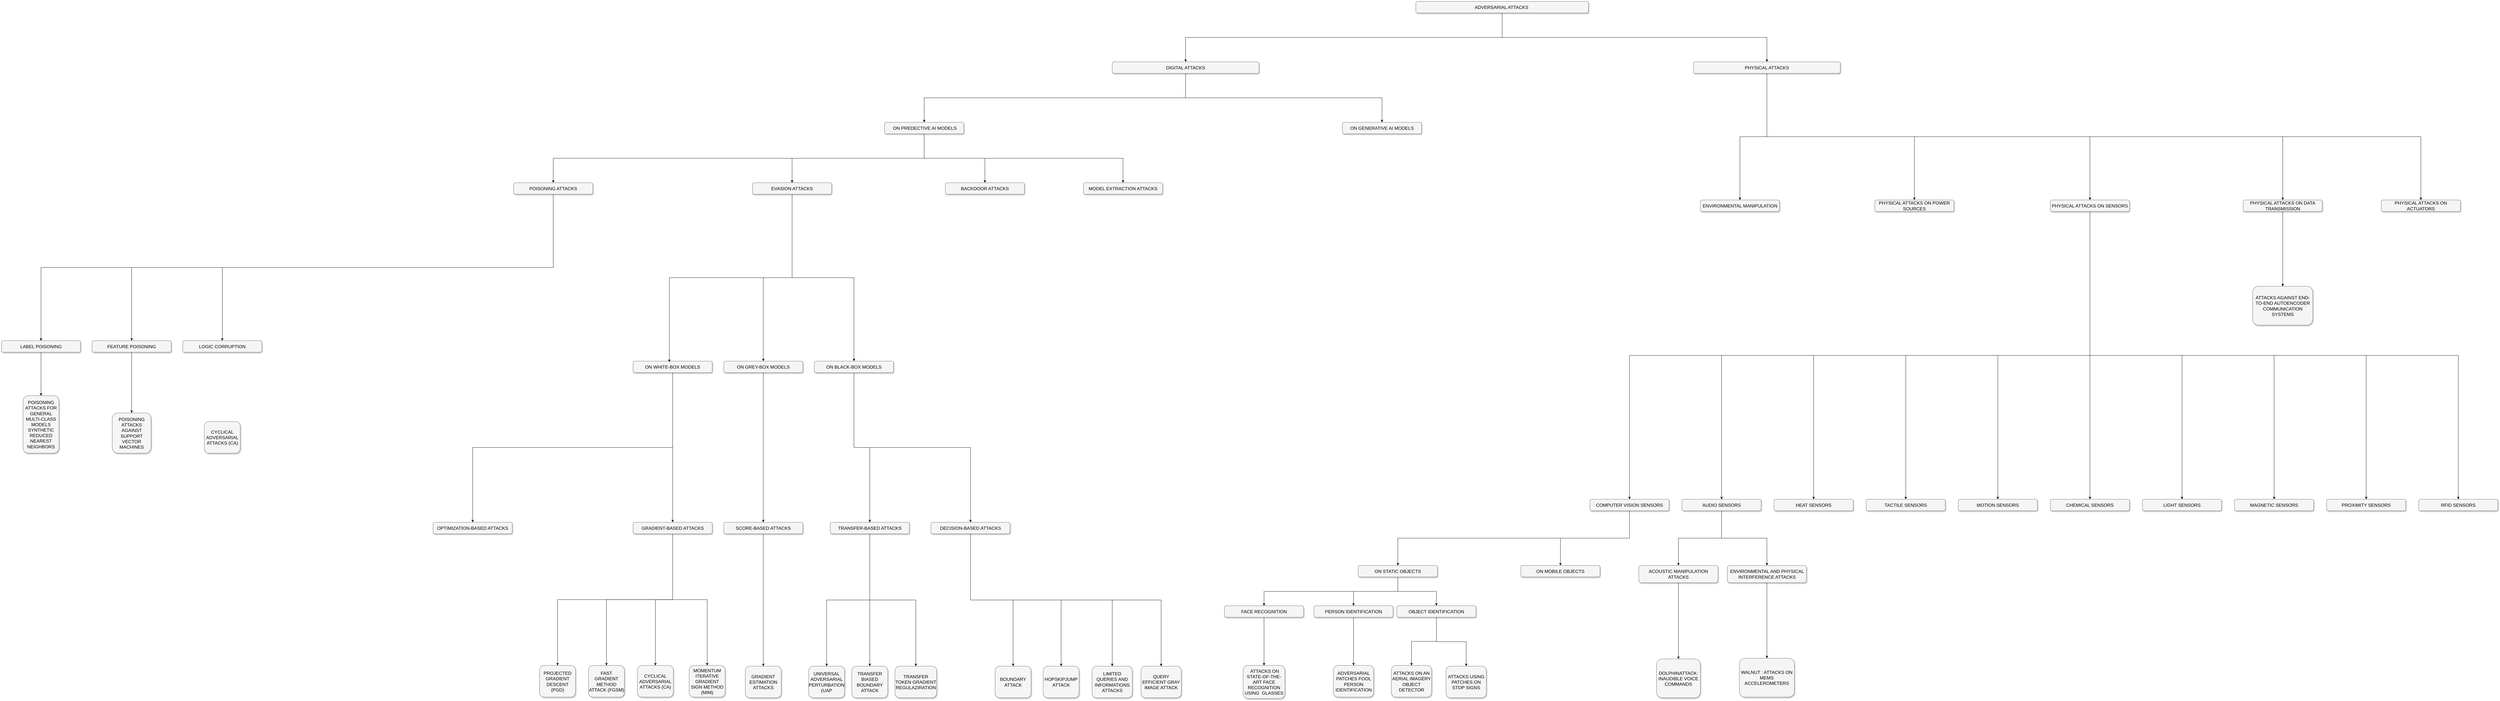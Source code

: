 <mxfile version="23.1.5" type="github">
  <diagram name="Page-1" id="b98fa263-6416-c6ec-5b7d-78bf54ef71d0">
    <mxGraphModel dx="7172.5" dy="1012" grid="1" gridSize="10" guides="1" tooltips="1" connect="1" arrows="1" fold="1" page="1" pageScale="1.5" pageWidth="1169" pageHeight="826" background="none" math="0" shadow="0">
      <root>
        <mxCell id="0" style=";html=1;" />
        <mxCell id="1" style=";html=1;" parent="0" />
        <mxCell id="x_1_iU8MJ9YoaZBr5OPV-16" style="edgeStyle=orthogonalEdgeStyle;rounded=0;orthogonalLoop=1;jettySize=auto;html=1;exitX=0.5;exitY=1;exitDx=0;exitDy=0;entryX=0.5;entryY=0;entryDx=0;entryDy=0;" parent="1" source="303ed1de8c2c98b4-3" target="303ed1de8c2c98b4-4" edge="1">
          <mxGeometry relative="1" as="geometry" />
        </mxCell>
        <mxCell id="x_1_iU8MJ9YoaZBr5OPV-17" style="edgeStyle=orthogonalEdgeStyle;rounded=0;orthogonalLoop=1;jettySize=auto;html=1;exitX=0.5;exitY=1;exitDx=0;exitDy=0;entryX=0.5;entryY=0;entryDx=0;entryDy=0;" parent="1" source="303ed1de8c2c98b4-3" target="x_1_iU8MJ9YoaZBr5OPV-1" edge="1">
          <mxGeometry relative="1" as="geometry" />
        </mxCell>
        <mxCell id="303ed1de8c2c98b4-3" value="ADVERSARIAL ATTACKS&amp;nbsp;" style="whiteSpace=wrap;html=1;rounded=1;shadow=1;strokeWidth=1;fontSize=16;align=center;fillColor=#f5f5f5;strokeColor=#666666;" parent="1" vertex="1">
          <mxGeometry x="585" y="20" width="600" height="40" as="geometry" />
        </mxCell>
        <mxCell id="x_1_iU8MJ9YoaZBr5OPV-14" style="edgeStyle=orthogonalEdgeStyle;rounded=0;orthogonalLoop=1;jettySize=auto;html=1;exitX=0.5;exitY=1;exitDx=0;exitDy=0;entryX=0.5;entryY=0;entryDx=0;entryDy=0;" parent="1" source="303ed1de8c2c98b4-4" target="303ed1de8c2c98b4-5" edge="1">
          <mxGeometry relative="1" as="geometry" />
        </mxCell>
        <mxCell id="x_1_iU8MJ9YoaZBr5OPV-15" style="edgeStyle=orthogonalEdgeStyle;rounded=0;orthogonalLoop=1;jettySize=auto;html=1;exitX=0.5;exitY=1;exitDx=0;exitDy=0;entryX=0.5;entryY=0;entryDx=0;entryDy=0;" parent="1" source="303ed1de8c2c98b4-4" target="303ed1de8c2c98b4-6" edge="1">
          <mxGeometry relative="1" as="geometry" />
        </mxCell>
        <mxCell id="303ed1de8c2c98b4-4" value="DIGITAL ATTACKS" style="whiteSpace=wrap;html=1;rounded=1;shadow=1;strokeWidth=1;fontSize=16;align=center;fillColor=#f5f5f5;strokeColor=#666666;" parent="1" vertex="1">
          <mxGeometry x="-470" y="230" width="510" height="40" as="geometry" />
        </mxCell>
        <mxCell id="x_1_iU8MJ9YoaZBr5OPV-18" style="edgeStyle=orthogonalEdgeStyle;rounded=0;orthogonalLoop=1;jettySize=auto;html=1;exitX=0.5;exitY=1;exitDx=0;exitDy=0;entryX=0.5;entryY=0;entryDx=0;entryDy=0;" parent="1" source="303ed1de8c2c98b4-5" target="303ed1de8c2c98b4-7" edge="1">
          <mxGeometry relative="1" as="geometry" />
        </mxCell>
        <mxCell id="x_1_iU8MJ9YoaZBr5OPV-19" style="edgeStyle=orthogonalEdgeStyle;rounded=0;orthogonalLoop=1;jettySize=auto;html=1;exitX=0.5;exitY=1;exitDx=0;exitDy=0;entryX=0.5;entryY=0;entryDx=0;entryDy=0;" parent="1" source="303ed1de8c2c98b4-5" target="x_1_iU8MJ9YoaZBr5OPV-7" edge="1">
          <mxGeometry relative="1" as="geometry" />
        </mxCell>
        <mxCell id="x_1_iU8MJ9YoaZBr5OPV-20" style="edgeStyle=orthogonalEdgeStyle;rounded=0;orthogonalLoop=1;jettySize=auto;html=1;exitX=0.5;exitY=1;exitDx=0;exitDy=0;entryX=0.5;entryY=0;entryDx=0;entryDy=0;" parent="1" source="303ed1de8c2c98b4-5" target="x_1_iU8MJ9YoaZBr5OPV-8" edge="1">
          <mxGeometry relative="1" as="geometry" />
        </mxCell>
        <mxCell id="x_1_iU8MJ9YoaZBr5OPV-21" style="edgeStyle=orthogonalEdgeStyle;rounded=0;orthogonalLoop=1;jettySize=auto;html=1;exitX=0.5;exitY=1;exitDx=0;exitDy=0;entryX=0.5;entryY=0;entryDx=0;entryDy=0;" parent="1" source="303ed1de8c2c98b4-5" target="x_1_iU8MJ9YoaZBr5OPV-10" edge="1">
          <mxGeometry relative="1" as="geometry" />
        </mxCell>
        <mxCell id="303ed1de8c2c98b4-5" value="&amp;nbsp;ON PREDECTIVE AI MODELS" style="whiteSpace=wrap;html=1;rounded=1;shadow=1;strokeWidth=1;fontSize=16;align=center;fillColor=#f5f5f5;strokeColor=#666666;" parent="1" vertex="1">
          <mxGeometry x="-1261" y="440" width="275" height="40" as="geometry" />
        </mxCell>
        <mxCell id="303ed1de8c2c98b4-6" value="ON GENERATIVE AI MODELS" style="whiteSpace=wrap;html=1;rounded=1;shadow=1;strokeWidth=1;fontSize=16;align=center;fillColor=#f5f5f5;strokeColor=#666666;" parent="1" vertex="1">
          <mxGeometry x="330" y="440" width="275" height="40" as="geometry" />
        </mxCell>
        <mxCell id="tsUmsVvnLOJx5vo8wTvV-5" style="edgeStyle=orthogonalEdgeStyle;rounded=0;orthogonalLoop=1;jettySize=auto;html=1;exitX=0.5;exitY=1;exitDx=0;exitDy=0;entryX=0.5;entryY=0;entryDx=0;entryDy=0;" edge="1" parent="1" source="303ed1de8c2c98b4-7" target="tsUmsVvnLOJx5vo8wTvV-3">
          <mxGeometry relative="1" as="geometry" />
        </mxCell>
        <mxCell id="tsUmsVvnLOJx5vo8wTvV-6" style="edgeStyle=orthogonalEdgeStyle;rounded=0;orthogonalLoop=1;jettySize=auto;html=1;exitX=0.5;exitY=1;exitDx=0;exitDy=0;" edge="1" parent="1" source="303ed1de8c2c98b4-7" target="tsUmsVvnLOJx5vo8wTvV-2">
          <mxGeometry relative="1" as="geometry" />
        </mxCell>
        <mxCell id="tsUmsVvnLOJx5vo8wTvV-7" style="edgeStyle=orthogonalEdgeStyle;rounded=0;orthogonalLoop=1;jettySize=auto;html=1;exitX=0.5;exitY=1;exitDx=0;exitDy=0;entryX=0.5;entryY=0;entryDx=0;entryDy=0;" edge="1" parent="1" source="303ed1de8c2c98b4-7" target="tsUmsVvnLOJx5vo8wTvV-4">
          <mxGeometry relative="1" as="geometry" />
        </mxCell>
        <mxCell id="303ed1de8c2c98b4-7" value="POISONING ATTACKS" style="whiteSpace=wrap;html=1;rounded=1;shadow=1;strokeWidth=1;fontSize=16;align=center;fillColor=#f5f5f5;strokeColor=#666666;" parent="1" vertex="1">
          <mxGeometry x="-2550" y="650" width="275" height="40" as="geometry" />
        </mxCell>
        <mxCell id="303ed1de8c2c98b4-27" value="MOMENTUM ITERATIVE GRADIENT SIGN METHOD (MIM)" style="whiteSpace=wrap;html=1;rounded=1;shadow=1;strokeWidth=1;fontSize=16;align=center;fillColor=#f5f5f5;strokeColor=#666666;" parent="1" vertex="1">
          <mxGeometry x="-1940" y="2327.5" width="125" height="110" as="geometry" />
        </mxCell>
        <mxCell id="303ed1de8c2c98b4-37" value="&lt;span&gt;UNIVERSAL ADVERSARIAL PERTURBATION (UAP&lt;/span&gt;" style="whiteSpace=wrap;html=1;rounded=1;shadow=1;strokeWidth=1;fontSize=16;align=center;fillColor=#f5f5f5;strokeColor=#666666;" parent="1" vertex="1">
          <mxGeometry x="-1525" y="2330" width="125" height="110" as="geometry" />
        </mxCell>
        <mxCell id="303ed1de8c2c98b4-49" value="FAST GRADIENT METHOD ATTACK (FGSM)" style="whiteSpace=wrap;html=1;rounded=1;shadow=1;strokeWidth=1;fontSize=16;align=center;fillColor=#f5f5f5;strokeColor=#666666;" parent="1" vertex="1">
          <mxGeometry x="-2290" y="2327.5" width="125" height="110" as="geometry" />
        </mxCell>
        <mxCell id="303ed1de8c2c98b4-50" value="&lt;span&gt;GRADIENT ESTIMATION ATTACKS&lt;/span&gt;" style="whiteSpace=wrap;html=1;rounded=1;shadow=1;strokeWidth=1;fontSize=16;align=center;fillColor=#f5f5f5;strokeColor=#666666;" parent="1" vertex="1">
          <mxGeometry x="-1745" y="2330" width="125" height="110" as="geometry" />
        </mxCell>
        <mxCell id="303ed1de8c2c98b4-59" value="&lt;span&gt;CYCLICAL ADVERSARIAL ATTACKS (CA)&lt;/span&gt;" style="whiteSpace=wrap;html=1;rounded=1;shadow=1;strokeWidth=1;fontSize=16;align=center;fillColor=#f5f5f5;strokeColor=#666666;" parent="1" vertex="1">
          <mxGeometry x="-2120" y="2327.5" width="125" height="110" as="geometry" />
        </mxCell>
        <mxCell id="WFDlAAHb3bw9WzpUW1FV-6" style="edgeStyle=orthogonalEdgeStyle;rounded=0;orthogonalLoop=1;jettySize=auto;html=1;exitX=0.5;exitY=1;exitDx=0;exitDy=0;entryX=0.5;entryY=0;entryDx=0;entryDy=0;" parent="1" source="x_1_iU8MJ9YoaZBr5OPV-1" target="WFDlAAHb3bw9WzpUW1FV-5" edge="1">
          <mxGeometry relative="1" as="geometry" />
        </mxCell>
        <mxCell id="WFDlAAHb3bw9WzpUW1FV-7" style="edgeStyle=orthogonalEdgeStyle;rounded=0;orthogonalLoop=1;jettySize=auto;html=1;exitX=0.5;exitY=1;exitDx=0;exitDy=0;entryX=0.5;entryY=0;entryDx=0;entryDy=0;" parent="1" source="x_1_iU8MJ9YoaZBr5OPV-1" target="WFDlAAHb3bw9WzpUW1FV-1" edge="1">
          <mxGeometry relative="1" as="geometry" />
        </mxCell>
        <mxCell id="WFDlAAHb3bw9WzpUW1FV-8" style="edgeStyle=orthogonalEdgeStyle;rounded=0;orthogonalLoop=1;jettySize=auto;html=1;exitX=0.5;exitY=1;exitDx=0;exitDy=0;entryX=0.5;entryY=0;entryDx=0;entryDy=0;" parent="1" source="x_1_iU8MJ9YoaZBr5OPV-1" target="WFDlAAHb3bw9WzpUW1FV-2" edge="1">
          <mxGeometry relative="1" as="geometry" />
        </mxCell>
        <mxCell id="WFDlAAHb3bw9WzpUW1FV-9" style="edgeStyle=orthogonalEdgeStyle;rounded=0;orthogonalLoop=1;jettySize=auto;html=1;exitX=0.5;exitY=1;exitDx=0;exitDy=0;entryX=0.5;entryY=0;entryDx=0;entryDy=0;" parent="1" source="x_1_iU8MJ9YoaZBr5OPV-1" target="WFDlAAHb3bw9WzpUW1FV-3" edge="1">
          <mxGeometry relative="1" as="geometry" />
        </mxCell>
        <mxCell id="WFDlAAHb3bw9WzpUW1FV-10" style="edgeStyle=orthogonalEdgeStyle;rounded=0;orthogonalLoop=1;jettySize=auto;html=1;exitX=0.5;exitY=1;exitDx=0;exitDy=0;entryX=0.5;entryY=0;entryDx=0;entryDy=0;" parent="1" source="x_1_iU8MJ9YoaZBr5OPV-1" target="WFDlAAHb3bw9WzpUW1FV-4" edge="1">
          <mxGeometry relative="1" as="geometry" />
        </mxCell>
        <mxCell id="x_1_iU8MJ9YoaZBr5OPV-1" value="PHYSICAL ATTACKS" style="whiteSpace=wrap;html=1;rounded=1;shadow=1;strokeWidth=1;fontSize=16;align=center;fillColor=#f5f5f5;strokeColor=#666666;" parent="1" vertex="1">
          <mxGeometry x="1550" y="230" width="510" height="40" as="geometry" />
        </mxCell>
        <mxCell id="x_1_iU8MJ9YoaZBr5OPV-28" style="edgeStyle=orthogonalEdgeStyle;rounded=0;orthogonalLoop=1;jettySize=auto;html=1;exitX=0.5;exitY=1;exitDx=0;exitDy=0;entryX=0.5;entryY=0;entryDx=0;entryDy=0;" parent="1" source="x_1_iU8MJ9YoaZBr5OPV-7" target="x_1_iU8MJ9YoaZBr5OPV-22" edge="1">
          <mxGeometry relative="1" as="geometry" />
        </mxCell>
        <mxCell id="x_1_iU8MJ9YoaZBr5OPV-29" style="edgeStyle=orthogonalEdgeStyle;rounded=0;orthogonalLoop=1;jettySize=auto;html=1;exitX=0.5;exitY=1;exitDx=0;exitDy=0;entryX=0.5;entryY=0;entryDx=0;entryDy=0;" parent="1" source="x_1_iU8MJ9YoaZBr5OPV-7" target="x_1_iU8MJ9YoaZBr5OPV-25" edge="1">
          <mxGeometry relative="1" as="geometry" />
        </mxCell>
        <mxCell id="x_1_iU8MJ9YoaZBr5OPV-7" value="EVASION ATTACKS" style="whiteSpace=wrap;html=1;rounded=1;shadow=1;strokeWidth=1;fontSize=16;align=center;fillColor=#f5f5f5;strokeColor=#666666;" parent="1" vertex="1">
          <mxGeometry x="-1720" y="650" width="275" height="40" as="geometry" />
        </mxCell>
        <mxCell id="x_1_iU8MJ9YoaZBr5OPV-8" value="BACKDOOR ATTACKS" style="whiteSpace=wrap;html=1;rounded=1;shadow=1;strokeWidth=1;fontSize=16;align=center;fillColor=#f5f5f5;strokeColor=#666666;" parent="1" vertex="1">
          <mxGeometry x="-1050" y="650" width="275" height="40" as="geometry" />
        </mxCell>
        <mxCell id="x_1_iU8MJ9YoaZBr5OPV-10" value="MODEL EXTRACTION ATTACKS" style="whiteSpace=wrap;html=1;rounded=1;shadow=1;strokeWidth=1;fontSize=16;align=center;fillColor=#f5f5f5;strokeColor=#666666;" parent="1" vertex="1">
          <mxGeometry x="-570" y="650" width="275" height="40" as="geometry" />
        </mxCell>
        <mxCell id="x_1_iU8MJ9YoaZBr5OPV-36" style="edgeStyle=orthogonalEdgeStyle;rounded=0;orthogonalLoop=1;jettySize=auto;html=1;exitX=0.5;exitY=1;exitDx=0;exitDy=0;entryX=0.5;entryY=0;entryDx=0;entryDy=0;" parent="1" source="x_1_iU8MJ9YoaZBr5OPV-22" target="x_1_iU8MJ9YoaZBr5OPV-31" edge="1">
          <mxGeometry relative="1" as="geometry" />
        </mxCell>
        <mxCell id="x_1_iU8MJ9YoaZBr5OPV-22" value="ON GREY-BOX MODELS" style="whiteSpace=wrap;html=1;rounded=1;shadow=1;strokeWidth=1;fontSize=16;align=center;fillColor=#f5f5f5;strokeColor=#666666;" parent="1" vertex="1">
          <mxGeometry x="-1820" y="1270" width="275" height="40" as="geometry" />
        </mxCell>
        <mxCell id="x_1_iU8MJ9YoaZBr5OPV-35" style="edgeStyle=orthogonalEdgeStyle;rounded=0;orthogonalLoop=1;jettySize=auto;html=1;exitX=0.5;exitY=1;exitDx=0;exitDy=0;entryX=0.5;entryY=0;entryDx=0;entryDy=0;" parent="1" source="x_1_iU8MJ9YoaZBr5OPV-23" target="x_1_iU8MJ9YoaZBr5OPV-30" edge="1">
          <mxGeometry relative="1" as="geometry" />
        </mxCell>
        <mxCell id="tsUmsVvnLOJx5vo8wTvV-11" style="edgeStyle=orthogonalEdgeStyle;rounded=0;orthogonalLoop=1;jettySize=auto;html=1;exitX=0.5;exitY=1;exitDx=0;exitDy=0;" edge="1" parent="1" source="x_1_iU8MJ9YoaZBr5OPV-23" target="tsUmsVvnLOJx5vo8wTvV-9">
          <mxGeometry relative="1" as="geometry" />
        </mxCell>
        <mxCell id="x_1_iU8MJ9YoaZBr5OPV-23" value="ON WHITE-BOX MODELS" style="whiteSpace=wrap;html=1;rounded=1;shadow=1;strokeWidth=1;fontSize=16;align=center;fillColor=#f5f5f5;strokeColor=#666666;" parent="1" vertex="1">
          <mxGeometry x="-2135" y="1270" width="275" height="40" as="geometry" />
        </mxCell>
        <mxCell id="x_1_iU8MJ9YoaZBr5OPV-37" style="edgeStyle=orthogonalEdgeStyle;rounded=0;orthogonalLoop=1;jettySize=auto;html=1;exitX=0.5;exitY=1;exitDx=0;exitDy=0;entryX=0.5;entryY=0;entryDx=0;entryDy=0;" parent="1" source="x_1_iU8MJ9YoaZBr5OPV-25" target="x_1_iU8MJ9YoaZBr5OPV-32" edge="1">
          <mxGeometry relative="1" as="geometry" />
        </mxCell>
        <mxCell id="x_1_iU8MJ9YoaZBr5OPV-38" style="edgeStyle=orthogonalEdgeStyle;rounded=0;orthogonalLoop=1;jettySize=auto;html=1;exitX=0.5;exitY=1;exitDx=0;exitDy=0;entryX=0.5;entryY=0;entryDx=0;entryDy=0;" parent="1" source="x_1_iU8MJ9YoaZBr5OPV-25" target="x_1_iU8MJ9YoaZBr5OPV-33" edge="1">
          <mxGeometry relative="1" as="geometry" />
        </mxCell>
        <mxCell id="x_1_iU8MJ9YoaZBr5OPV-25" value="ON BLACK-BOX MODELS" style="whiteSpace=wrap;html=1;rounded=1;shadow=1;strokeWidth=1;fontSize=16;align=center;fillColor=#f5f5f5;strokeColor=#666666;" parent="1" vertex="1">
          <mxGeometry x="-1505" y="1270" width="275" height="40" as="geometry" />
        </mxCell>
        <mxCell id="x_1_iU8MJ9YoaZBr5OPV-26" style="edgeStyle=orthogonalEdgeStyle;rounded=0;orthogonalLoop=1;jettySize=auto;html=1;exitX=0.5;exitY=1;exitDx=0;exitDy=0;entryX=0.458;entryY=0.075;entryDx=0;entryDy=0;entryPerimeter=0;" parent="1" source="x_1_iU8MJ9YoaZBr5OPV-7" target="x_1_iU8MJ9YoaZBr5OPV-23" edge="1">
          <mxGeometry relative="1" as="geometry" />
        </mxCell>
        <mxCell id="x_1_iU8MJ9YoaZBr5OPV-39" style="edgeStyle=orthogonalEdgeStyle;rounded=0;orthogonalLoop=1;jettySize=auto;html=1;exitX=0.5;exitY=1;exitDx=0;exitDy=0;entryX=0.5;entryY=0;entryDx=0;entryDy=0;" parent="1" source="x_1_iU8MJ9YoaZBr5OPV-30" target="303ed1de8c2c98b4-49" edge="1">
          <mxGeometry relative="1" as="geometry" />
        </mxCell>
        <mxCell id="x_1_iU8MJ9YoaZBr5OPV-40" style="edgeStyle=orthogonalEdgeStyle;rounded=0;orthogonalLoop=1;jettySize=auto;html=1;exitX=0.5;exitY=1;exitDx=0;exitDy=0;entryX=0.5;entryY=0;entryDx=0;entryDy=0;" parent="1" source="x_1_iU8MJ9YoaZBr5OPV-30" target="303ed1de8c2c98b4-59" edge="1">
          <mxGeometry relative="1" as="geometry" />
        </mxCell>
        <mxCell id="x_1_iU8MJ9YoaZBr5OPV-41" style="edgeStyle=orthogonalEdgeStyle;rounded=0;orthogonalLoop=1;jettySize=auto;html=1;exitX=0.5;exitY=1;exitDx=0;exitDy=0;entryX=0.5;entryY=0;entryDx=0;entryDy=0;" parent="1" source="x_1_iU8MJ9YoaZBr5OPV-30" target="303ed1de8c2c98b4-27" edge="1">
          <mxGeometry relative="1" as="geometry" />
        </mxCell>
        <mxCell id="x_1_iU8MJ9YoaZBr5OPV-43" style="edgeStyle=orthogonalEdgeStyle;rounded=0;orthogonalLoop=1;jettySize=auto;html=1;exitX=0.5;exitY=1;exitDx=0;exitDy=0;entryX=0.5;entryY=0;entryDx=0;entryDy=0;" parent="1" source="x_1_iU8MJ9YoaZBr5OPV-30" target="x_1_iU8MJ9YoaZBr5OPV-42" edge="1">
          <mxGeometry relative="1" as="geometry" />
        </mxCell>
        <mxCell id="x_1_iU8MJ9YoaZBr5OPV-30" value="GRADIENT-BASED ATTACKS" style="whiteSpace=wrap;html=1;rounded=1;shadow=1;strokeWidth=1;fontSize=16;align=center;fillColor=#f5f5f5;strokeColor=#666666;" parent="1" vertex="1">
          <mxGeometry x="-2135" y="1830" width="275" height="40" as="geometry" />
        </mxCell>
        <mxCell id="x_1_iU8MJ9YoaZBr5OPV-44" style="edgeStyle=orthogonalEdgeStyle;rounded=0;orthogonalLoop=1;jettySize=auto;html=1;exitX=0.5;exitY=1;exitDx=0;exitDy=0;entryX=0.5;entryY=0;entryDx=0;entryDy=0;" parent="1" source="x_1_iU8MJ9YoaZBr5OPV-31" target="303ed1de8c2c98b4-50" edge="1">
          <mxGeometry relative="1" as="geometry" />
        </mxCell>
        <mxCell id="x_1_iU8MJ9YoaZBr5OPV-31" value="SCORE-BASED ATTACKS" style="whiteSpace=wrap;html=1;rounded=1;shadow=1;strokeWidth=1;fontSize=16;align=center;fillColor=#f5f5f5;strokeColor=#666666;" parent="1" vertex="1">
          <mxGeometry x="-1820" y="1830" width="275" height="40" as="geometry" />
        </mxCell>
        <mxCell id="x_1_iU8MJ9YoaZBr5OPV-48" style="edgeStyle=orthogonalEdgeStyle;rounded=0;orthogonalLoop=1;jettySize=auto;html=1;exitX=0.5;exitY=1;exitDx=0;exitDy=0;entryX=0.5;entryY=0;entryDx=0;entryDy=0;" parent="1" source="x_1_iU8MJ9YoaZBr5OPV-32" target="303ed1de8c2c98b4-37" edge="1">
          <mxGeometry relative="1" as="geometry" />
        </mxCell>
        <mxCell id="x_1_iU8MJ9YoaZBr5OPV-49" style="edgeStyle=orthogonalEdgeStyle;rounded=0;orthogonalLoop=1;jettySize=auto;html=1;exitX=0.5;exitY=1;exitDx=0;exitDy=0;entryX=0.5;entryY=0;entryDx=0;entryDy=0;" parent="1" source="x_1_iU8MJ9YoaZBr5OPV-32" target="x_1_iU8MJ9YoaZBr5OPV-46" edge="1">
          <mxGeometry relative="1" as="geometry" />
        </mxCell>
        <mxCell id="x_1_iU8MJ9YoaZBr5OPV-50" style="edgeStyle=orthogonalEdgeStyle;rounded=0;orthogonalLoop=1;jettySize=auto;html=1;exitX=0.5;exitY=1;exitDx=0;exitDy=0;entryX=0.5;entryY=0;entryDx=0;entryDy=0;" parent="1" source="x_1_iU8MJ9YoaZBr5OPV-32" target="x_1_iU8MJ9YoaZBr5OPV-47" edge="1">
          <mxGeometry relative="1" as="geometry" />
        </mxCell>
        <mxCell id="x_1_iU8MJ9YoaZBr5OPV-32" value="TRANSFER-BASED ATTACKS" style="whiteSpace=wrap;html=1;rounded=1;shadow=1;strokeWidth=1;fontSize=16;align=center;fillColor=#f5f5f5;strokeColor=#666666;" parent="1" vertex="1">
          <mxGeometry x="-1450" y="1830" width="275" height="40" as="geometry" />
        </mxCell>
        <mxCell id="x_1_iU8MJ9YoaZBr5OPV-55" style="edgeStyle=orthogonalEdgeStyle;rounded=0;orthogonalLoop=1;jettySize=auto;html=1;exitX=0.5;exitY=1;exitDx=0;exitDy=0;entryX=0.5;entryY=0;entryDx=0;entryDy=0;" parent="1" source="x_1_iU8MJ9YoaZBr5OPV-33" target="x_1_iU8MJ9YoaZBr5OPV-52" edge="1">
          <mxGeometry relative="1" as="geometry" />
        </mxCell>
        <mxCell id="x_1_iU8MJ9YoaZBr5OPV-56" style="edgeStyle=orthogonalEdgeStyle;rounded=0;orthogonalLoop=1;jettySize=auto;html=1;exitX=0.5;exitY=1;exitDx=0;exitDy=0;entryX=0.5;entryY=0;entryDx=0;entryDy=0;" parent="1" source="x_1_iU8MJ9YoaZBr5OPV-33" target="x_1_iU8MJ9YoaZBr5OPV-51" edge="1">
          <mxGeometry relative="1" as="geometry" />
        </mxCell>
        <mxCell id="x_1_iU8MJ9YoaZBr5OPV-57" style="edgeStyle=orthogonalEdgeStyle;rounded=0;orthogonalLoop=1;jettySize=auto;html=1;exitX=0.5;exitY=1;exitDx=0;exitDy=0;entryX=0.5;entryY=0;entryDx=0;entryDy=0;" parent="1" source="x_1_iU8MJ9YoaZBr5OPV-33" target="x_1_iU8MJ9YoaZBr5OPV-53" edge="1">
          <mxGeometry relative="1" as="geometry" />
        </mxCell>
        <mxCell id="x_1_iU8MJ9YoaZBr5OPV-58" style="edgeStyle=orthogonalEdgeStyle;rounded=0;orthogonalLoop=1;jettySize=auto;html=1;exitX=0.5;exitY=1;exitDx=0;exitDy=0;entryX=0.5;entryY=0;entryDx=0;entryDy=0;" parent="1" source="x_1_iU8MJ9YoaZBr5OPV-33" target="x_1_iU8MJ9YoaZBr5OPV-54" edge="1">
          <mxGeometry relative="1" as="geometry" />
        </mxCell>
        <mxCell id="x_1_iU8MJ9YoaZBr5OPV-33" value="DECISION-BASED ATTACKS" style="whiteSpace=wrap;html=1;rounded=1;shadow=1;strokeWidth=1;fontSize=16;align=center;fillColor=#f5f5f5;strokeColor=#666666;" parent="1" vertex="1">
          <mxGeometry x="-1100" y="1830" width="275" height="40" as="geometry" />
        </mxCell>
        <mxCell id="x_1_iU8MJ9YoaZBr5OPV-34" style="edgeStyle=orthogonalEdgeStyle;rounded=0;orthogonalLoop=1;jettySize=auto;html=1;exitX=0.5;exitY=1;exitDx=0;exitDy=0;" parent="1" source="x_1_iU8MJ9YoaZBr5OPV-32" target="x_1_iU8MJ9YoaZBr5OPV-32" edge="1">
          <mxGeometry relative="1" as="geometry" />
        </mxCell>
        <mxCell id="x_1_iU8MJ9YoaZBr5OPV-42" value="&lt;span&gt;PROJECTED GRADIENT DESCENT (PGD)&lt;/span&gt;" style="whiteSpace=wrap;html=1;rounded=1;shadow=1;strokeWidth=1;fontSize=16;align=center;fillColor=#f5f5f5;strokeColor=#666666;" parent="1" vertex="1">
          <mxGeometry x="-2460" y="2327.5" width="125" height="110" as="geometry" />
        </mxCell>
        <mxCell id="x_1_iU8MJ9YoaZBr5OPV-46" value="TRANSFER BIASED BOUNDARY ATTACK" style="whiteSpace=wrap;html=1;rounded=1;shadow=1;strokeWidth=1;fontSize=16;align=center;fillColor=#f5f5f5;strokeColor=#666666;" parent="1" vertex="1">
          <mxGeometry x="-1375" y="2330" width="125" height="110" as="geometry" />
        </mxCell>
        <mxCell id="x_1_iU8MJ9YoaZBr5OPV-47" value="TRANSFER TOKEN GRADIENT REGULAZIRATION" style="whiteSpace=wrap;html=1;rounded=1;shadow=1;strokeWidth=1;fontSize=16;align=center;fillColor=#f5f5f5;strokeColor=#666666;" parent="1" vertex="1">
          <mxGeometry x="-1225" y="2330" width="145" height="110" as="geometry" />
        </mxCell>
        <mxCell id="x_1_iU8MJ9YoaZBr5OPV-51" value="HOPSKIPJUMP ATTACK" style="whiteSpace=wrap;html=1;rounded=1;shadow=1;strokeWidth=1;fontSize=16;align=center;fillColor=#f5f5f5;strokeColor=#666666;" parent="1" vertex="1">
          <mxGeometry x="-710" y="2330" width="125" height="110" as="geometry" />
        </mxCell>
        <mxCell id="x_1_iU8MJ9YoaZBr5OPV-52" value="BOUNDARY ATTACK" style="whiteSpace=wrap;html=1;rounded=1;shadow=1;strokeWidth=1;fontSize=16;align=center;fillColor=#f5f5f5;strokeColor=#666666;" parent="1" vertex="1">
          <mxGeometry x="-877" y="2330" width="125" height="110" as="geometry" />
        </mxCell>
        <mxCell id="x_1_iU8MJ9YoaZBr5OPV-53" value="LIMITED QUERIES AND INFORMATIONS ATTACKS" style="whiteSpace=wrap;html=1;rounded=1;shadow=1;strokeWidth=1;fontSize=16;align=center;fillColor=#f5f5f5;strokeColor=#666666;" parent="1" vertex="1">
          <mxGeometry x="-540" y="2330" width="140" height="110" as="geometry" />
        </mxCell>
        <mxCell id="x_1_iU8MJ9YoaZBr5OPV-54" value="QUERY EFFICIENT GRAY IMAGE ATTACK" style="whiteSpace=wrap;html=1;rounded=1;shadow=1;strokeWidth=1;fontSize=16;align=center;fillColor=#f5f5f5;strokeColor=#666666;" parent="1" vertex="1">
          <mxGeometry x="-370" y="2330" width="140" height="110" as="geometry" />
        </mxCell>
        <mxCell id="WFDlAAHb3bw9WzpUW1FV-1" value="PHYSICAL ATTACKS ON POWER SOURCES" style="whiteSpace=wrap;html=1;rounded=1;shadow=1;strokeWidth=1;fontSize=16;align=center;fillColor=#f5f5f5;strokeColor=#666666;" parent="1" vertex="1">
          <mxGeometry x="2180" y="710" width="275" height="40" as="geometry" />
        </mxCell>
        <mxCell id="WFDlAAHb3bw9WzpUW1FV-26" style="edgeStyle=orthogonalEdgeStyle;rounded=0;orthogonalLoop=1;jettySize=auto;html=1;exitX=0.5;exitY=1;exitDx=0;exitDy=0;entryX=0.5;entryY=0;entryDx=0;entryDy=0;" parent="1" source="WFDlAAHb3bw9WzpUW1FV-2" target="WFDlAAHb3bw9WzpUW1FV-11" edge="1">
          <mxGeometry relative="1" as="geometry" />
        </mxCell>
        <mxCell id="WFDlAAHb3bw9WzpUW1FV-27" style="edgeStyle=orthogonalEdgeStyle;rounded=0;orthogonalLoop=1;jettySize=auto;html=1;exitX=0.5;exitY=1;exitDx=0;exitDy=0;entryX=0.5;entryY=0;entryDx=0;entryDy=0;" parent="1" source="WFDlAAHb3bw9WzpUW1FV-2" target="WFDlAAHb3bw9WzpUW1FV-21" edge="1">
          <mxGeometry relative="1" as="geometry" />
        </mxCell>
        <mxCell id="WFDlAAHb3bw9WzpUW1FV-28" style="edgeStyle=orthogonalEdgeStyle;rounded=0;orthogonalLoop=1;jettySize=auto;html=1;exitX=0.5;exitY=1;exitDx=0;exitDy=0;entryX=0.5;entryY=0;entryDx=0;entryDy=0;" parent="1" source="WFDlAAHb3bw9WzpUW1FV-2" target="WFDlAAHb3bw9WzpUW1FV-20" edge="1">
          <mxGeometry relative="1" as="geometry" />
        </mxCell>
        <mxCell id="WFDlAAHb3bw9WzpUW1FV-29" style="edgeStyle=orthogonalEdgeStyle;rounded=0;orthogonalLoop=1;jettySize=auto;html=1;exitX=0.5;exitY=1;exitDx=0;exitDy=0;entryX=0.5;entryY=0;entryDx=0;entryDy=0;" parent="1" source="WFDlAAHb3bw9WzpUW1FV-2" target="WFDlAAHb3bw9WzpUW1FV-19" edge="1">
          <mxGeometry relative="1" as="geometry" />
        </mxCell>
        <mxCell id="WFDlAAHb3bw9WzpUW1FV-30" style="edgeStyle=orthogonalEdgeStyle;rounded=0;orthogonalLoop=1;jettySize=auto;html=1;exitX=0.5;exitY=1;exitDx=0;exitDy=0;entryX=0.5;entryY=0;entryDx=0;entryDy=0;" parent="1" source="WFDlAAHb3bw9WzpUW1FV-2" target="WFDlAAHb3bw9WzpUW1FV-18" edge="1">
          <mxGeometry relative="1" as="geometry" />
        </mxCell>
        <mxCell id="WFDlAAHb3bw9WzpUW1FV-31" style="edgeStyle=orthogonalEdgeStyle;rounded=0;orthogonalLoop=1;jettySize=auto;html=1;exitX=0.5;exitY=1;exitDx=0;exitDy=0;" parent="1" source="WFDlAAHb3bw9WzpUW1FV-2" target="WFDlAAHb3bw9WzpUW1FV-17" edge="1">
          <mxGeometry relative="1" as="geometry" />
        </mxCell>
        <mxCell id="WFDlAAHb3bw9WzpUW1FV-33" style="edgeStyle=orthogonalEdgeStyle;rounded=0;orthogonalLoop=1;jettySize=auto;html=1;exitX=0.5;exitY=1;exitDx=0;exitDy=0;entryX=0.5;entryY=0;entryDx=0;entryDy=0;" parent="1" source="WFDlAAHb3bw9WzpUW1FV-2" target="WFDlAAHb3bw9WzpUW1FV-16" edge="1">
          <mxGeometry relative="1" as="geometry" />
        </mxCell>
        <mxCell id="WFDlAAHb3bw9WzpUW1FV-34" style="edgeStyle=orthogonalEdgeStyle;rounded=0;orthogonalLoop=1;jettySize=auto;html=1;exitX=0.5;exitY=1;exitDx=0;exitDy=0;entryX=0.5;entryY=0;entryDx=0;entryDy=0;" parent="1" source="WFDlAAHb3bw9WzpUW1FV-2" target="WFDlAAHb3bw9WzpUW1FV-15" edge="1">
          <mxGeometry relative="1" as="geometry" />
        </mxCell>
        <mxCell id="WFDlAAHb3bw9WzpUW1FV-35" style="edgeStyle=orthogonalEdgeStyle;rounded=0;orthogonalLoop=1;jettySize=auto;html=1;exitX=0.5;exitY=1;exitDx=0;exitDy=0;entryX=0.5;entryY=0;entryDx=0;entryDy=0;" parent="1" source="WFDlAAHb3bw9WzpUW1FV-2" target="WFDlAAHb3bw9WzpUW1FV-14" edge="1">
          <mxGeometry relative="1" as="geometry" />
        </mxCell>
        <mxCell id="WFDlAAHb3bw9WzpUW1FV-36" style="edgeStyle=orthogonalEdgeStyle;rounded=0;orthogonalLoop=1;jettySize=auto;html=1;exitX=0.5;exitY=1;exitDx=0;exitDy=0;entryX=0.5;entryY=0;entryDx=0;entryDy=0;" parent="1" source="WFDlAAHb3bw9WzpUW1FV-2" target="WFDlAAHb3bw9WzpUW1FV-13" edge="1">
          <mxGeometry relative="1" as="geometry" />
        </mxCell>
        <mxCell id="WFDlAAHb3bw9WzpUW1FV-2" value="PHYSICAL ATTACKS ON SENSORS" style="whiteSpace=wrap;html=1;rounded=1;shadow=1;strokeWidth=1;fontSize=16;align=center;fillColor=#f5f5f5;strokeColor=#666666;" parent="1" vertex="1">
          <mxGeometry x="2790" y="710" width="275" height="40" as="geometry" />
        </mxCell>
        <mxCell id="WFDlAAHb3bw9WzpUW1FV-75" style="edgeStyle=orthogonalEdgeStyle;rounded=0;orthogonalLoop=1;jettySize=auto;html=1;exitX=0.5;exitY=1;exitDx=0;exitDy=0;" parent="1" source="WFDlAAHb3bw9WzpUW1FV-3" target="WFDlAAHb3bw9WzpUW1FV-74" edge="1">
          <mxGeometry relative="1" as="geometry" />
        </mxCell>
        <mxCell id="WFDlAAHb3bw9WzpUW1FV-3" value="PHYSICAL ATTACKS ON DATA TRANSMISSION" style="whiteSpace=wrap;html=1;rounded=1;shadow=1;strokeWidth=1;fontSize=16;align=center;fillColor=#f5f5f5;strokeColor=#666666;" parent="1" vertex="1">
          <mxGeometry x="3460" y="710" width="275" height="40" as="geometry" />
        </mxCell>
        <mxCell id="WFDlAAHb3bw9WzpUW1FV-4" value="PHYSICAL ATTACKS ON ACTUATORS" style="whiteSpace=wrap;html=1;rounded=1;shadow=1;strokeWidth=1;fontSize=16;align=center;fillColor=#f5f5f5;strokeColor=#666666;" parent="1" vertex="1">
          <mxGeometry x="3940" y="710" width="275" height="40" as="geometry" />
        </mxCell>
        <mxCell id="WFDlAAHb3bw9WzpUW1FV-5" value="ENVIRONMENTAL MANIPULATION" style="whiteSpace=wrap;html=1;rounded=1;shadow=1;strokeWidth=1;fontSize=16;align=center;fillColor=#f5f5f5;strokeColor=#666666;" parent="1" vertex="1">
          <mxGeometry x="1573.75" y="710" width="275" height="40" as="geometry" />
        </mxCell>
        <mxCell id="WFDlAAHb3bw9WzpUW1FV-72" style="edgeStyle=orthogonalEdgeStyle;rounded=0;orthogonalLoop=1;jettySize=auto;html=1;exitX=0.5;exitY=1;exitDx=0;exitDy=0;entryX=0.5;entryY=0;entryDx=0;entryDy=0;" parent="1" source="WFDlAAHb3bw9WzpUW1FV-11" target="WFDlAAHb3bw9WzpUW1FV-39" edge="1">
          <mxGeometry relative="1" as="geometry" />
        </mxCell>
        <mxCell id="WFDlAAHb3bw9WzpUW1FV-73" style="edgeStyle=orthogonalEdgeStyle;rounded=0;orthogonalLoop=1;jettySize=auto;html=1;exitX=0.5;exitY=1;exitDx=0;exitDy=0;entryX=0.5;entryY=0;entryDx=0;entryDy=0;" parent="1" source="WFDlAAHb3bw9WzpUW1FV-11" target="WFDlAAHb3bw9WzpUW1FV-38" edge="1">
          <mxGeometry relative="1" as="geometry" />
        </mxCell>
        <mxCell id="WFDlAAHb3bw9WzpUW1FV-11" value="COMPUTER VISION SENSORS" style="whiteSpace=wrap;html=1;rounded=1;shadow=1;strokeWidth=1;fontSize=16;align=center;fillColor=#f5f5f5;strokeColor=#666666;" parent="1" vertex="1">
          <mxGeometry x="1190" y="1750" width="275" height="40" as="geometry" />
        </mxCell>
        <mxCell id="WFDlAAHb3bw9WzpUW1FV-13" value="RFID SENSORS" style="whiteSpace=wrap;html=1;rounded=1;shadow=1;strokeWidth=1;fontSize=16;align=center;fillColor=#f5f5f5;strokeColor=#666666;" parent="1" vertex="1">
          <mxGeometry x="4070" y="1750" width="275" height="40" as="geometry" />
        </mxCell>
        <mxCell id="WFDlAAHb3bw9WzpUW1FV-14" value="PROXIMITY SENSORS" style="whiteSpace=wrap;html=1;rounded=1;shadow=1;strokeWidth=1;fontSize=16;align=center;fillColor=#f5f5f5;strokeColor=#666666;" parent="1" vertex="1">
          <mxGeometry x="3750" y="1750" width="275" height="40" as="geometry" />
        </mxCell>
        <mxCell id="WFDlAAHb3bw9WzpUW1FV-15" value="MAGNETIC SENSORS" style="whiteSpace=wrap;html=1;rounded=1;shadow=1;strokeWidth=1;fontSize=16;align=center;fillColor=#f5f5f5;strokeColor=#666666;" parent="1" vertex="1">
          <mxGeometry x="3430" y="1750" width="275" height="40" as="geometry" />
        </mxCell>
        <mxCell id="WFDlAAHb3bw9WzpUW1FV-16" value="LIGHT SENSORS" style="whiteSpace=wrap;html=1;rounded=1;shadow=1;strokeWidth=1;fontSize=16;align=center;fillColor=#f5f5f5;strokeColor=#666666;" parent="1" vertex="1">
          <mxGeometry x="3110" y="1750" width="275" height="40" as="geometry" />
        </mxCell>
        <mxCell id="WFDlAAHb3bw9WzpUW1FV-17" value="CHEMICAL SENSORS" style="whiteSpace=wrap;html=1;rounded=1;shadow=1;strokeWidth=1;fontSize=16;align=center;fillColor=#f5f5f5;strokeColor=#666666;" parent="1" vertex="1">
          <mxGeometry x="2790" y="1750" width="275" height="40" as="geometry" />
        </mxCell>
        <mxCell id="WFDlAAHb3bw9WzpUW1FV-18" value="MOTION SENSORS" style="whiteSpace=wrap;html=1;rounded=1;shadow=1;strokeWidth=1;fontSize=16;align=center;fillColor=#f5f5f5;strokeColor=#666666;" parent="1" vertex="1">
          <mxGeometry x="2470" y="1750" width="275" height="40" as="geometry" />
        </mxCell>
        <mxCell id="WFDlAAHb3bw9WzpUW1FV-19" value="TACTILE SENSORS" style="whiteSpace=wrap;html=1;rounded=1;shadow=1;strokeWidth=1;fontSize=16;align=center;fillColor=#f5f5f5;strokeColor=#666666;" parent="1" vertex="1">
          <mxGeometry x="2150" y="1750" width="275" height="40" as="geometry" />
        </mxCell>
        <mxCell id="WFDlAAHb3bw9WzpUW1FV-20" value="HEAT SENSORS" style="whiteSpace=wrap;html=1;rounded=1;shadow=1;strokeWidth=1;fontSize=16;align=center;fillColor=#f5f5f5;strokeColor=#666666;" parent="1" vertex="1">
          <mxGeometry x="1830" y="1750" width="275" height="40" as="geometry" />
        </mxCell>
        <mxCell id="WFDlAAHb3bw9WzpUW1FV-69" style="edgeStyle=orthogonalEdgeStyle;rounded=0;orthogonalLoop=1;jettySize=auto;html=1;exitX=0.5;exitY=1;exitDx=0;exitDy=0;" parent="1" source="WFDlAAHb3bw9WzpUW1FV-21" target="WFDlAAHb3bw9WzpUW1FV-60" edge="1">
          <mxGeometry relative="1" as="geometry" />
        </mxCell>
        <mxCell id="WFDlAAHb3bw9WzpUW1FV-70" style="edgeStyle=orthogonalEdgeStyle;rounded=0;orthogonalLoop=1;jettySize=auto;html=1;exitX=0.5;exitY=1;exitDx=0;exitDy=0;" parent="1" source="WFDlAAHb3bw9WzpUW1FV-21" target="WFDlAAHb3bw9WzpUW1FV-61" edge="1">
          <mxGeometry relative="1" as="geometry" />
        </mxCell>
        <mxCell id="WFDlAAHb3bw9WzpUW1FV-21" value="AUDIO SENSORS" style="whiteSpace=wrap;html=1;rounded=1;shadow=1;strokeWidth=1;fontSize=16;align=center;fillColor=#f5f5f5;strokeColor=#666666;" parent="1" vertex="1">
          <mxGeometry x="1510" y="1750" width="275" height="40" as="geometry" />
        </mxCell>
        <mxCell id="WFDlAAHb3bw9WzpUW1FV-54" style="edgeStyle=orthogonalEdgeStyle;rounded=0;orthogonalLoop=1;jettySize=auto;html=1;exitX=0.5;exitY=1;exitDx=0;exitDy=0;entryX=0.5;entryY=0;entryDx=0;entryDy=0;" parent="1" source="WFDlAAHb3bw9WzpUW1FV-38" target="WFDlAAHb3bw9WzpUW1FV-42" edge="1">
          <mxGeometry relative="1" as="geometry" />
        </mxCell>
        <mxCell id="WFDlAAHb3bw9WzpUW1FV-55" style="edgeStyle=orthogonalEdgeStyle;rounded=0;orthogonalLoop=1;jettySize=auto;html=1;exitX=0.5;exitY=1;exitDx=0;exitDy=0;entryX=0.5;entryY=0;entryDx=0;entryDy=0;" parent="1" source="WFDlAAHb3bw9WzpUW1FV-38" target="WFDlAAHb3bw9WzpUW1FV-43" edge="1">
          <mxGeometry relative="1" as="geometry" />
        </mxCell>
        <mxCell id="WFDlAAHb3bw9WzpUW1FV-56" style="edgeStyle=orthogonalEdgeStyle;rounded=0;orthogonalLoop=1;jettySize=auto;html=1;exitX=0.5;exitY=1;exitDx=0;exitDy=0;entryX=0.5;entryY=0;entryDx=0;entryDy=0;" parent="1" source="WFDlAAHb3bw9WzpUW1FV-38" target="WFDlAAHb3bw9WzpUW1FV-45" edge="1">
          <mxGeometry relative="1" as="geometry" />
        </mxCell>
        <mxCell id="WFDlAAHb3bw9WzpUW1FV-38" value="ON STATIC OBJECTS" style="whiteSpace=wrap;html=1;rounded=1;shadow=1;strokeWidth=1;fontSize=16;align=center;fillColor=#f5f5f5;strokeColor=#666666;" parent="1" vertex="1">
          <mxGeometry x="385" y="1980" width="275" height="40" as="geometry" />
        </mxCell>
        <mxCell id="WFDlAAHb3bw9WzpUW1FV-39" value="ON MOBILE OBJECTS" style="whiteSpace=wrap;html=1;rounded=1;shadow=1;strokeWidth=1;fontSize=16;align=center;fillColor=#f5f5f5;strokeColor=#666666;" parent="1" vertex="1">
          <mxGeometry x="950" y="1980" width="275" height="40" as="geometry" />
        </mxCell>
        <mxCell id="WFDlAAHb3bw9WzpUW1FV-50" style="edgeStyle=orthogonalEdgeStyle;rounded=0;orthogonalLoop=1;jettySize=auto;html=1;exitX=0.5;exitY=1;exitDx=0;exitDy=0;" parent="1" source="WFDlAAHb3bw9WzpUW1FV-42" target="WFDlAAHb3bw9WzpUW1FV-46" edge="1">
          <mxGeometry relative="1" as="geometry" />
        </mxCell>
        <mxCell id="WFDlAAHb3bw9WzpUW1FV-42" value="FACE RECOGNITION" style="whiteSpace=wrap;html=1;rounded=1;shadow=1;strokeWidth=1;fontSize=16;align=center;fillColor=#f5f5f5;strokeColor=#666666;" parent="1" vertex="1">
          <mxGeometry x="-80" y="2120" width="275" height="40" as="geometry" />
        </mxCell>
        <mxCell id="WFDlAAHb3bw9WzpUW1FV-51" style="edgeStyle=orthogonalEdgeStyle;rounded=0;orthogonalLoop=1;jettySize=auto;html=1;exitX=0.5;exitY=1;exitDx=0;exitDy=0;entryX=0.5;entryY=0;entryDx=0;entryDy=0;" parent="1" source="WFDlAAHb3bw9WzpUW1FV-43" target="WFDlAAHb3bw9WzpUW1FV-47" edge="1">
          <mxGeometry relative="1" as="geometry" />
        </mxCell>
        <mxCell id="WFDlAAHb3bw9WzpUW1FV-43" value="PERSON IDENTIFICATION" style="whiteSpace=wrap;html=1;rounded=1;shadow=1;strokeWidth=1;fontSize=16;align=center;fillColor=#f5f5f5;strokeColor=#666666;" parent="1" vertex="1">
          <mxGeometry x="231" y="2120" width="275" height="40" as="geometry" />
        </mxCell>
        <mxCell id="WFDlAAHb3bw9WzpUW1FV-52" style="edgeStyle=orthogonalEdgeStyle;rounded=0;orthogonalLoop=1;jettySize=auto;html=1;exitX=0.5;exitY=1;exitDx=0;exitDy=0;entryX=0.5;entryY=0;entryDx=0;entryDy=0;" parent="1" source="WFDlAAHb3bw9WzpUW1FV-45" target="WFDlAAHb3bw9WzpUW1FV-48" edge="1">
          <mxGeometry relative="1" as="geometry" />
        </mxCell>
        <mxCell id="WFDlAAHb3bw9WzpUW1FV-53" style="edgeStyle=orthogonalEdgeStyle;rounded=0;orthogonalLoop=1;jettySize=auto;html=1;exitX=0.5;exitY=1;exitDx=0;exitDy=0;entryX=0.5;entryY=0;entryDx=0;entryDy=0;" parent="1" source="WFDlAAHb3bw9WzpUW1FV-45" target="WFDlAAHb3bw9WzpUW1FV-49" edge="1">
          <mxGeometry relative="1" as="geometry" />
        </mxCell>
        <mxCell id="WFDlAAHb3bw9WzpUW1FV-45" value="OBJECT IDENTIFICATION" style="whiteSpace=wrap;html=1;rounded=1;shadow=1;strokeWidth=1;fontSize=16;align=center;fillColor=#f5f5f5;strokeColor=#666666;" parent="1" vertex="1">
          <mxGeometry x="519" y="2120" width="275" height="40" as="geometry" />
        </mxCell>
        <mxCell id="WFDlAAHb3bw9WzpUW1FV-46" value="&lt;div&gt;&amp;nbsp;ATTACKS ON&lt;/div&gt;&lt;div&gt;STATE-OF-THE-ART FACE RECOGNITION USING&amp;nbsp; GLASSES&lt;/div&gt;" style="whiteSpace=wrap;html=1;rounded=1;shadow=1;strokeWidth=1;fontSize=16;align=center;fillColor=#f5f5f5;strokeColor=#666666;" parent="1" vertex="1">
          <mxGeometry x="-15" y="2327.5" width="145" height="115" as="geometry" />
        </mxCell>
        <mxCell id="WFDlAAHb3bw9WzpUW1FV-47" value="ADVERSARIAL PATCHES FOOL PERSON IDENTIFICATION" style="whiteSpace=wrap;html=1;rounded=1;shadow=1;strokeWidth=1;fontSize=16;align=center;fillColor=#f5f5f5;strokeColor=#666666;" parent="1" vertex="1">
          <mxGeometry x="298.5" y="2327.5" width="140" height="110" as="geometry" />
        </mxCell>
        <mxCell id="WFDlAAHb3bw9WzpUW1FV-48" value="ATTACKS ON AN AERIAL IMAGERY OBJECT DETECTOR" style="whiteSpace=wrap;html=1;rounded=1;shadow=1;strokeWidth=1;fontSize=16;align=center;fillColor=#f5f5f5;strokeColor=#666666;" parent="1" vertex="1">
          <mxGeometry x="500" y="2327.5" width="140" height="110" as="geometry" />
        </mxCell>
        <mxCell id="WFDlAAHb3bw9WzpUW1FV-49" value="ATTACKS USING PATCHES ON STOP SIGNS" style="whiteSpace=wrap;html=1;rounded=1;shadow=1;strokeWidth=1;fontSize=16;align=center;fillColor=#f5f5f5;strokeColor=#666666;" parent="1" vertex="1">
          <mxGeometry x="690" y="2330" width="140" height="110" as="geometry" />
        </mxCell>
        <mxCell id="WFDlAAHb3bw9WzpUW1FV-57" value="DOLPHINATTACK: INAUDIBLE VOICE COMMANDS" style="whiteSpace=wrap;html=1;rounded=1;shadow=1;strokeWidth=1;fontSize=16;align=center;fillColor=#f5f5f5;strokeColor=#666666;" parent="1" vertex="1">
          <mxGeometry x="1421.25" y="2305" width="152.5" height="135" as="geometry" />
        </mxCell>
        <mxCell id="WFDlAAHb3bw9WzpUW1FV-59" value="WALNUT : ATTACKS ON MEMS ACCELEROMETERS" style="whiteSpace=wrap;html=1;rounded=1;shadow=1;strokeWidth=1;fontSize=16;align=center;fillColor=#f5f5f5;strokeColor=#666666;" parent="1" vertex="1">
          <mxGeometry x="1709.37" y="2302.5" width="191.25" height="135" as="geometry" />
        </mxCell>
        <mxCell id="WFDlAAHb3bw9WzpUW1FV-67" style="edgeStyle=orthogonalEdgeStyle;rounded=0;orthogonalLoop=1;jettySize=auto;html=1;exitX=0.5;exitY=1;exitDx=0;exitDy=0;entryX=0.5;entryY=0;entryDx=0;entryDy=0;" parent="1" source="WFDlAAHb3bw9WzpUW1FV-60" target="WFDlAAHb3bw9WzpUW1FV-57" edge="1">
          <mxGeometry relative="1" as="geometry" />
        </mxCell>
        <mxCell id="WFDlAAHb3bw9WzpUW1FV-60" value="ACOUSTIC MANIPULATION ATTACKS" style="whiteSpace=wrap;html=1;rounded=1;shadow=1;strokeWidth=1;fontSize=16;align=center;fillColor=#f5f5f5;strokeColor=#666666;" parent="1" vertex="1">
          <mxGeometry x="1360" y="1980" width="275" height="60" as="geometry" />
        </mxCell>
        <mxCell id="WFDlAAHb3bw9WzpUW1FV-68" style="edgeStyle=orthogonalEdgeStyle;rounded=0;orthogonalLoop=1;jettySize=auto;html=1;exitX=0.5;exitY=1;exitDx=0;exitDy=0;" parent="1" source="WFDlAAHb3bw9WzpUW1FV-61" target="WFDlAAHb3bw9WzpUW1FV-59" edge="1">
          <mxGeometry relative="1" as="geometry" />
        </mxCell>
        <mxCell id="WFDlAAHb3bw9WzpUW1FV-61" value="ENVIRONMENTAL AND PHYSICAL INTERFERENCE ATTACKS" style="whiteSpace=wrap;html=1;rounded=1;shadow=1;strokeWidth=1;fontSize=16;align=center;fillColor=#f5f5f5;strokeColor=#666666;" parent="1" vertex="1">
          <mxGeometry x="1667.5" y="1980" width="275" height="60" as="geometry" />
        </mxCell>
        <mxCell id="WFDlAAHb3bw9WzpUW1FV-74" value="&lt;div&gt;ATTACKS AGAINST END-TO-END AUTOENCODER&lt;/div&gt;&lt;div&gt;COMMUNICATION SYSTEMS&lt;/div&gt;" style="whiteSpace=wrap;html=1;rounded=1;shadow=1;strokeWidth=1;fontSize=16;align=center;fillColor=#f5f5f5;strokeColor=#666666;" parent="1" vertex="1">
          <mxGeometry x="3493.13" y="1010" width="208.75" height="135" as="geometry" />
        </mxCell>
        <mxCell id="tsUmsVvnLOJx5vo8wTvV-16" style="edgeStyle=orthogonalEdgeStyle;rounded=0;orthogonalLoop=1;jettySize=auto;html=1;exitX=0.5;exitY=1;exitDx=0;exitDy=0;entryX=0.5;entryY=0;entryDx=0;entryDy=0;" edge="1" parent="1" source="tsUmsVvnLOJx5vo8wTvV-2" target="tsUmsVvnLOJx5vo8wTvV-12">
          <mxGeometry relative="1" as="geometry" />
        </mxCell>
        <mxCell id="tsUmsVvnLOJx5vo8wTvV-2" value="FEATURE POISONING" style="whiteSpace=wrap;html=1;rounded=1;shadow=1;strokeWidth=1;fontSize=16;align=center;fillColor=#f5f5f5;strokeColor=#666666;" vertex="1" parent="1">
          <mxGeometry x="-4015" y="1199" width="275" height="40" as="geometry" />
        </mxCell>
        <mxCell id="tsUmsVvnLOJx5vo8wTvV-15" style="edgeStyle=orthogonalEdgeStyle;rounded=0;orthogonalLoop=1;jettySize=auto;html=1;exitX=0.5;exitY=1;exitDx=0;exitDy=0;entryX=0.5;entryY=0;entryDx=0;entryDy=0;" edge="1" parent="1" source="tsUmsVvnLOJx5vo8wTvV-3" target="tsUmsVvnLOJx5vo8wTvV-14">
          <mxGeometry relative="1" as="geometry" />
        </mxCell>
        <mxCell id="tsUmsVvnLOJx5vo8wTvV-3" value="LABEL POISONING" style="whiteSpace=wrap;html=1;rounded=1;shadow=1;strokeWidth=1;fontSize=16;align=center;fillColor=#f5f5f5;strokeColor=#666666;" vertex="1" parent="1">
          <mxGeometry x="-4330" y="1199" width="275" height="40" as="geometry" />
        </mxCell>
        <mxCell id="tsUmsVvnLOJx5vo8wTvV-4" value="LOGIC CORRUPTION" style="whiteSpace=wrap;html=1;rounded=1;shadow=1;strokeWidth=1;fontSize=16;align=center;fillColor=#f5f5f5;strokeColor=#666666;" vertex="1" parent="1">
          <mxGeometry x="-3700" y="1199" width="275" height="40" as="geometry" />
        </mxCell>
        <mxCell id="tsUmsVvnLOJx5vo8wTvV-9" value="OPTIMIZATION-BASED ATTACKS" style="whiteSpace=wrap;html=1;rounded=1;shadow=1;strokeWidth=1;fontSize=16;align=center;fillColor=#f5f5f5;strokeColor=#666666;" vertex="1" parent="1">
          <mxGeometry x="-2830" y="1830" width="275" height="40" as="geometry" />
        </mxCell>
        <mxCell id="tsUmsVvnLOJx5vo8wTvV-10" style="edgeStyle=orthogonalEdgeStyle;rounded=0;orthogonalLoop=1;jettySize=auto;html=1;exitX=0.5;exitY=1;exitDx=0;exitDy=0;" edge="1" parent="1" source="tsUmsVvnLOJx5vo8wTvV-9" target="tsUmsVvnLOJx5vo8wTvV-9">
          <mxGeometry relative="1" as="geometry" />
        </mxCell>
        <mxCell id="tsUmsVvnLOJx5vo8wTvV-12" value="POISONING ATTACKS AGAINST SUPPORT VECTOR MACHINES" style="whiteSpace=wrap;html=1;rounded=1;shadow=1;strokeWidth=1;fontSize=16;align=center;fillColor=#f5f5f5;strokeColor=#666666;" vertex="1" parent="1">
          <mxGeometry x="-3945" y="1450" width="135" height="140" as="geometry" />
        </mxCell>
        <mxCell id="tsUmsVvnLOJx5vo8wTvV-13" value="&lt;span&gt;CYCLICAL ADVERSARIAL ATTACKS (CA)&lt;/span&gt;" style="whiteSpace=wrap;html=1;rounded=1;shadow=1;strokeWidth=1;fontSize=16;align=center;fillColor=#f5f5f5;strokeColor=#666666;" vertex="1" parent="1">
          <mxGeometry x="-3625" y="1480" width="125" height="110" as="geometry" />
        </mxCell>
        <mxCell id="tsUmsVvnLOJx5vo8wTvV-14" value="POISONING ATTACKS FOR GENERAL MULTI-CLASS MODELS SYNTHETIC REDUCED NEAREST NEIGHBORS" style="whiteSpace=wrap;html=1;rounded=1;shadow=1;strokeWidth=1;fontSize=16;align=center;fillColor=#f5f5f5;strokeColor=#666666;" vertex="1" parent="1">
          <mxGeometry x="-4255" y="1390" width="125" height="200" as="geometry" />
        </mxCell>
      </root>
    </mxGraphModel>
  </diagram>
</mxfile>

